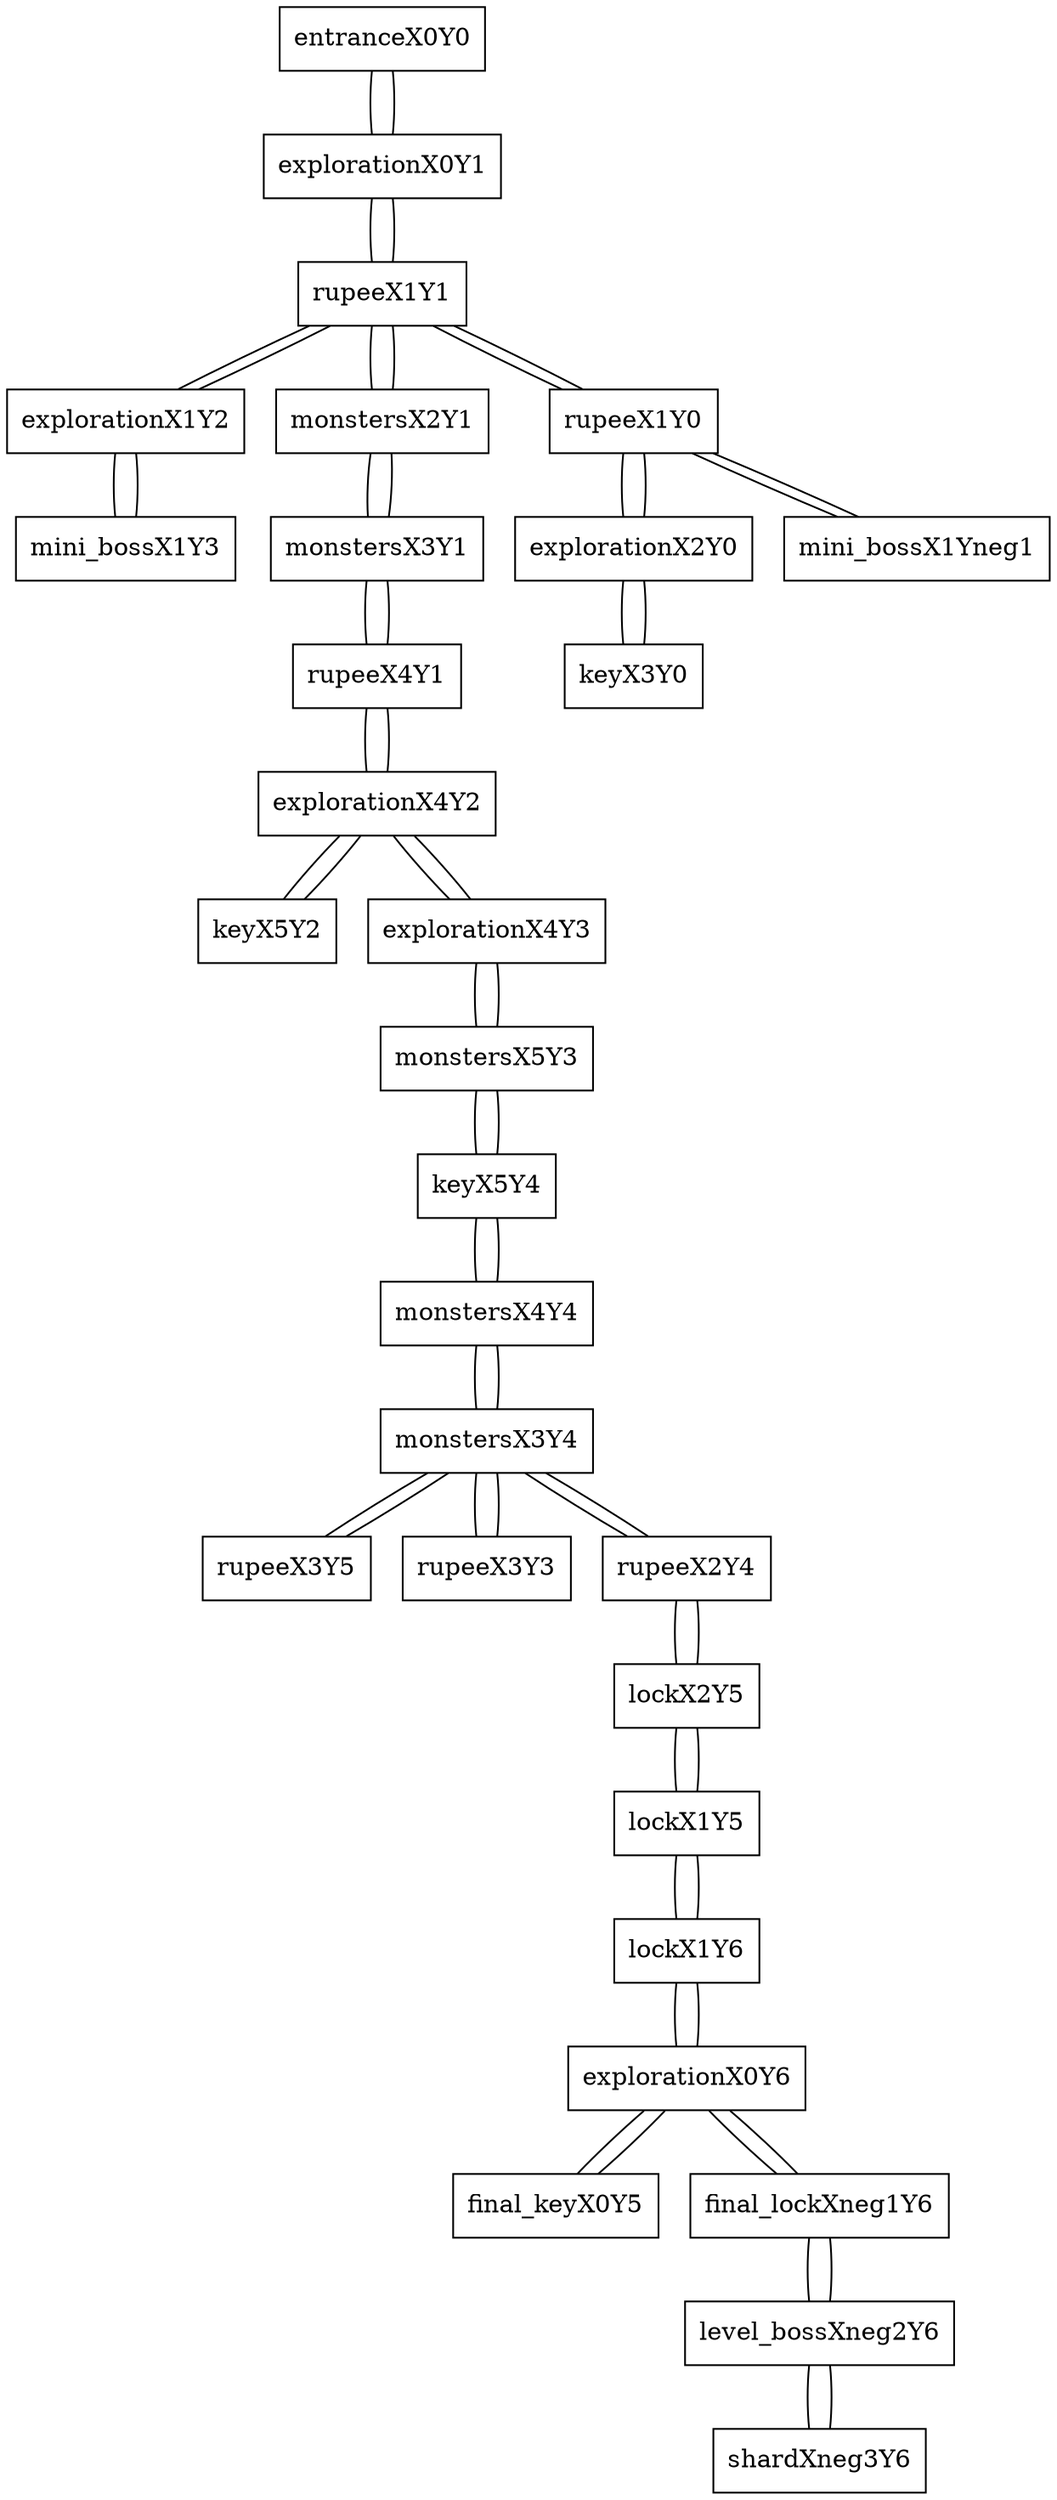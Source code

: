 graph space {

node [shape="box"]; entranceX0Y0 [pad="1.5,0.0" pos="0,0!"]; explorationX0Y1 [pad="1.5,0.0" pos="0,1!"]; rupeeX1Y1 [pad="1.5,0.0" pos="1,1!"]; explorationX1Y2 [pad="1.5,0.0" pos="1,2!"]; monstersX2Y1 [pad="1.5,0.0" pos="2,1!"]; rupeeX1Y0 [pad="1.5,0.0" pos="1,0!"]; monstersX3Y1 [pad="1.5,0.0" pos="3,1!"]; rupeeX4Y1 [pad="1.5,0.0" pos="4,1!"]; mini_bossX1Y3 [pad="1.5,0.0" pos="1,3!"]; explorationX4Y2 [pad="1.5,0.0" pos="4,2!"]; keyX5Y2 [pad="1.5,0.0" pos="5,2!"]; explorationX2Y0 [pad="1.5,0.0" pos="2,0!"]; keyX3Y0 [pad="1.5,0.0" pos="3,0!"]; explorationX4Y3 [pad="1.5,0.0" pos="4,3!"]; monstersX5Y3 [pad="1.5,0.0" pos="5,3!"]; keyX5Y4 [pad="1.5,0.0" pos="5,4!"]; monstersX4Y4 [pad="1.5,0.0" pos="4,4!"]; monstersX3Y4 [pad="1.5,0.0" pos="3,4!"]; rupeeX3Y5 [pad="1.5,0.0" pos="3,5!"]; rupeeX3Y3 [pad="1.5,0.0" pos="3,3!"]; rupeeX2Y4 [pad="1.5,0.0" pos="2,4!"]; mini_bossX1Yneg1 [pad="1.5,0.0" pos="1,-1!"]; lockX2Y5 [pad="1.5,0.0" pos="2,5!"]; lockX1Y5 [pad="1.5,0.0" pos="1,5!"]; lockX1Y6 [pad="1.5,0.0" pos="1,6!"]; explorationX0Y6 [pad="1.5,0.0" pos="0,6!"]; final_keyX0Y5 [pad="1.5,0.0" pos="0,5!"]; final_lockXneg1Y6 [pad="1.5,0.0" pos="-1,6!"]; level_bossXneg2Y6 [pad="1.5,0.0" pos="-2,6!"]; shardXneg3Y6 [pad="1.5,0.0" pos="-3,6!"]; 
entranceX0Y0 -- explorationX0Y1;
explorationX0Y1 -- rupeeX1Y1;
explorationX0Y1 -- entranceX0Y0;
rupeeX1Y1 -- explorationX1Y2;
rupeeX1Y1 -- monstersX2Y1;
rupeeX1Y1 -- rupeeX1Y0;
rupeeX1Y1 -- explorationX0Y1;
explorationX1Y2 -- mini_bossX1Y3;
explorationX1Y2 -- rupeeX1Y1;
monstersX2Y1 -- monstersX3Y1;
monstersX2Y1 -- rupeeX1Y1;
rupeeX1Y0 -- rupeeX1Y1;
rupeeX1Y0 -- explorationX2Y0;
rupeeX1Y0 -- mini_bossX1Yneg1;
monstersX3Y1 -- monstersX2Y1;
monstersX3Y1 -- rupeeX4Y1;
rupeeX4Y1 -- explorationX4Y2;
rupeeX4Y1 -- monstersX3Y1;
mini_bossX1Y3 -- explorationX1Y2;
explorationX4Y2 -- explorationX4Y3;
explorationX4Y2 -- keyX5Y2;
explorationX4Y2 -- rupeeX4Y1;
keyX5Y2 -- explorationX4Y2;
explorationX2Y0 -- rupeeX1Y0;
explorationX2Y0 -- keyX3Y0;
keyX3Y0 -- explorationX2Y0;
explorationX4Y3 -- monstersX5Y3;
explorationX4Y3 -- explorationX4Y2;
monstersX5Y3 -- explorationX4Y3;
monstersX5Y3 -- keyX5Y4;
keyX5Y4 -- monstersX4Y4;
keyX5Y4 -- monstersX5Y3;
monstersX4Y4 -- monstersX3Y4;
monstersX4Y4 -- keyX5Y4;
monstersX3Y4 -- rupeeX3Y3;
monstersX3Y4 -- rupeeX2Y4;
monstersX3Y4 -- rupeeX3Y5;
monstersX3Y4 -- monstersX4Y4;
rupeeX3Y5 -- monstersX3Y4;
rupeeX3Y3 -- monstersX3Y4;
rupeeX2Y4 -- lockX2Y5;
rupeeX2Y4 -- monstersX3Y4;
mini_bossX1Yneg1 -- rupeeX1Y0;
lockX2Y5 -- lockX1Y5;
lockX2Y5 -- rupeeX2Y4;
lockX1Y5 -- lockX1Y6;
lockX1Y5 -- lockX2Y5;
lockX1Y6 -- explorationX0Y6;
lockX1Y6 -- lockX1Y5;
explorationX0Y6 -- final_lockXneg1Y6;
explorationX0Y6 -- final_keyX0Y5;
explorationX0Y6 -- lockX1Y6;
final_keyX0Y5 -- explorationX0Y6;
final_lockXneg1Y6 -- level_bossXneg2Y6;
final_lockXneg1Y6 -- explorationX0Y6;
level_bossXneg2Y6 -- shardXneg3Y6;
level_bossXneg2Y6 -- final_lockXneg1Y6;
shardXneg3Y6 -- level_bossXneg2Y6;
}